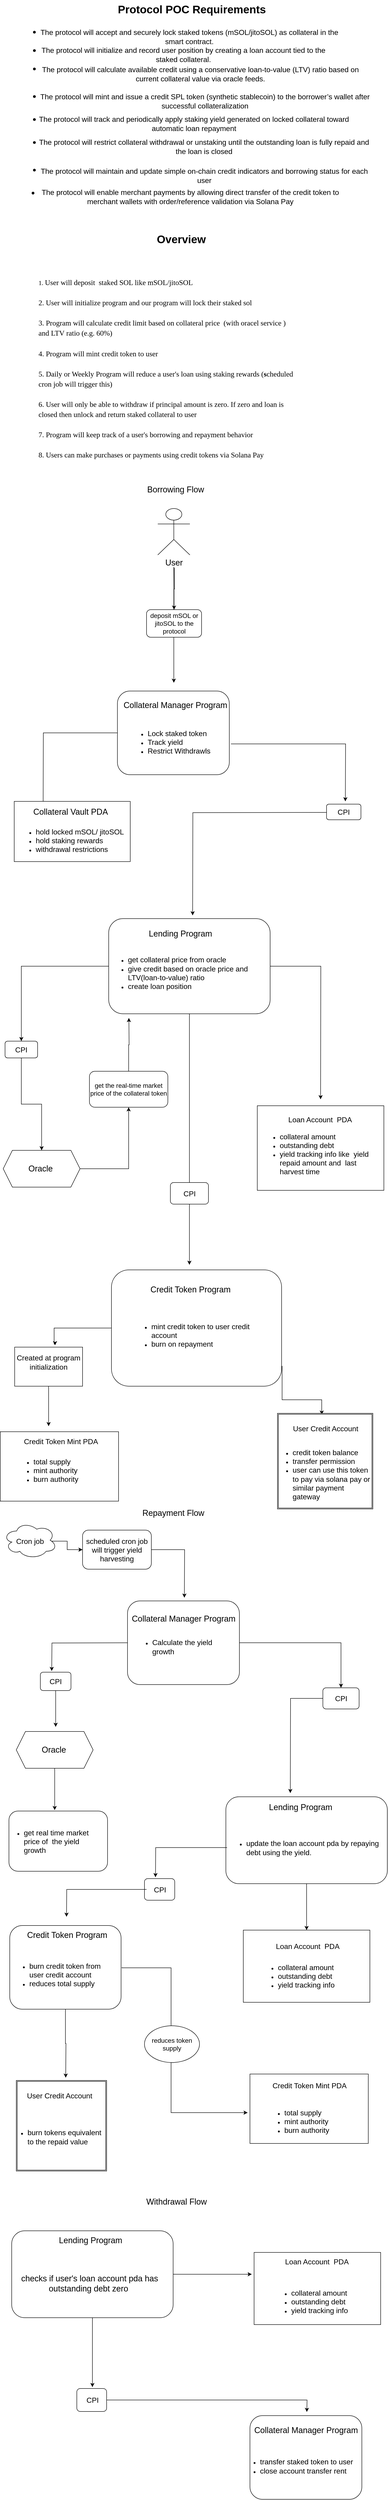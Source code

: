 <mxfile>
    <diagram name="Page-1" id="9fEYS-tbttWLafqbmb_Y">
        <mxGraphModel dx="2176" dy="3807" grid="0" gridSize="10" guides="1" tooltips="1" connect="1" arrows="1" fold="1" page="1" pageScale="1" pageWidth="850" pageHeight="1100" math="0" shadow="0">
            <root>
                <mxCell id="0"/>
                <mxCell id="1" parent="0"/>
                <mxCell id="i4qcZhZc8-6NtsrafSyv-90" value="" style="rounded=0;whiteSpace=wrap;html=1;" parent="1" vertex="1">
                    <mxGeometry x="-4.5" y="-166" width="258" height="151" as="geometry"/>
                </mxCell>
                <mxCell id="XZYR6mGrOg1nBmABmcud-1" value="&lt;h1 style=&quot;margin-top: 0px;&quot;&gt;Protocol POC Requirements&lt;/h1&gt;" style="text;html=1;whiteSpace=wrap;overflow=hidden;rounded=0;" parent="1" vertex="1">
                    <mxGeometry x="250" y="-3280" width="350" height="40" as="geometry"/>
                </mxCell>
                <mxCell id="XZYR6mGrOg1nBmABmcud-2" value="" style="shape=waypoint;sketch=0;fillStyle=solid;size=6;pointerEvents=1;points=[];fillColor=none;resizable=0;rotatable=0;perimeter=centerPerimeter;snapToPoint=1;" parent="1" vertex="1">
                    <mxGeometry x="60" y="-3220" width="20" height="20" as="geometry"/>
                </mxCell>
                <mxCell id="XZYR6mGrOg1nBmABmcud-3" value="&lt;font style=&quot;font-size: 16px;&quot;&gt;The protocol will accept and securely lock staked tokens (mSOL/jitoSOL) as collateral in the smart contract.&lt;/font&gt;" style="text;html=1;align=center;verticalAlign=middle;whiteSpace=wrap;rounded=0;" parent="1" vertex="1">
                    <mxGeometry x="63" y="-3215" width="690" height="30" as="geometry"/>
                </mxCell>
                <mxCell id="XZYR6mGrOg1nBmABmcud-4" value="" style="shape=waypoint;sketch=0;fillStyle=solid;size=6;pointerEvents=1;points=[];fillColor=none;resizable=0;rotatable=0;perimeter=centerPerimeter;snapToPoint=1;" parent="1" vertex="1">
                    <mxGeometry x="60" y="-3180" width="20" height="20" as="geometry"/>
                </mxCell>
                <mxCell id="XZYR6mGrOg1nBmABmcud-5" value="" style="shape=waypoint;sketch=0;fillStyle=solid;size=6;pointerEvents=1;points=[];fillColor=none;resizable=0;rotatable=0;perimeter=centerPerimeter;snapToPoint=1;" parent="1" vertex="1">
                    <mxGeometry x="60" y="-3080" width="20" height="20" as="geometry"/>
                </mxCell>
                <mxCell id="XZYR6mGrOg1nBmABmcud-6" value="" style="shape=waypoint;sketch=0;fillStyle=solid;size=6;pointerEvents=1;points=[];fillColor=none;resizable=0;rotatable=0;perimeter=centerPerimeter;snapToPoint=1;" parent="1" vertex="1">
                    <mxGeometry x="60" y="-3140" width="20" height="20" as="geometry"/>
                </mxCell>
                <mxCell id="XZYR6mGrOg1nBmABmcud-7" value="" style="shape=waypoint;sketch=0;fillStyle=solid;size=6;pointerEvents=1;points=[];fillColor=none;resizable=0;rotatable=0;perimeter=centerPerimeter;snapToPoint=1;" parent="1" vertex="1">
                    <mxGeometry x="60" y="-3030" width="20" height="20" as="geometry"/>
                </mxCell>
                <mxCell id="XZYR6mGrOg1nBmABmcud-8" value="" style="shape=waypoint;sketch=0;fillStyle=solid;size=6;pointerEvents=1;points=[];fillColor=none;resizable=0;rotatable=0;perimeter=centerPerimeter;snapToPoint=1;" parent="1" vertex="1">
                    <mxGeometry x="57" y="-2870" width="20" height="20" as="geometry"/>
                </mxCell>
                <mxCell id="XZYR6mGrOg1nBmABmcud-9" value="" style="shape=waypoint;sketch=0;fillStyle=solid;size=6;pointerEvents=1;points=[];fillColor=none;resizable=0;rotatable=0;perimeter=centerPerimeter;snapToPoint=1;" parent="1" vertex="1">
                    <mxGeometry x="60" y="-2980" width="20" height="20" as="geometry"/>
                </mxCell>
                <mxCell id="XZYR6mGrOg1nBmABmcud-10" value="" style="shape=waypoint;sketch=0;fillStyle=solid;size=6;pointerEvents=1;points=[];fillColor=none;resizable=0;rotatable=0;perimeter=centerPerimeter;snapToPoint=1;" parent="1" vertex="1">
                    <mxGeometry x="60" y="-2920" width="20" height="20" as="geometry"/>
                </mxCell>
                <mxCell id="XZYR6mGrOg1nBmABmcud-11" value="&lt;font style=&quot;font-size: 16px;&quot;&gt;The protocol will initialize and record user position by creating a loan account tied to the staked collateral.&lt;/font&gt;" style="text;html=1;align=center;verticalAlign=middle;whiteSpace=wrap;rounded=0;" parent="1" vertex="1">
                    <mxGeometry x="65" y="-3176" width="660" height="30" as="geometry"/>
                </mxCell>
                <mxCell id="XZYR6mGrOg1nBmABmcud-15" value="&lt;font style=&quot;font-size: 16px;&quot;&gt;The protocol will calculate available credit using a conservative loan-to-value (LTV) ratio based on current collateral value via oracle feeds.&lt;/font&gt;" style="text;html=1;align=center;verticalAlign=middle;whiteSpace=wrap;rounded=0;" parent="1" vertex="1">
                    <mxGeometry x="77" y="-3134" width="710" height="30" as="geometry"/>
                </mxCell>
                <mxCell id="XZYR6mGrOg1nBmABmcud-16" value="&lt;font style=&quot;font-size: 16px;&quot;&gt;The protocol will mint and issue a credit SPL token (synthetic stablecoin) to the borrower’s wallet after successful collateralization&lt;/font&gt;" style="text;html=1;align=center;verticalAlign=middle;whiteSpace=wrap;rounded=0;" parent="1" vertex="1">
                    <mxGeometry x="67" y="-3075" width="750" height="30" as="geometry"/>
                </mxCell>
                <mxCell id="XZYR6mGrOg1nBmABmcud-17" value="&lt;font style=&quot;font-size: 16px;&quot;&gt;The protocol will track and periodically apply staking yield generated on locked collateral toward automatic loan repayment&lt;/font&gt;" style="text;html=1;align=center;verticalAlign=middle;whiteSpace=wrap;rounded=0;" parent="1" vertex="1">
                    <mxGeometry x="58" y="-3026" width="720" height="30" as="geometry"/>
                </mxCell>
                <mxCell id="XZYR6mGrOg1nBmABmcud-18" value="&lt;font style=&quot;font-size: 16px;&quot;&gt;The protocol will restrict collateral withdrawal or unstaking until the outstanding loan is fully repaid and the loan is closed&lt;/font&gt;" style="text;html=1;align=center;verticalAlign=middle;whiteSpace=wrap;rounded=0;" parent="1" vertex="1">
                    <mxGeometry x="75" y="-2976" width="730" height="30" as="geometry"/>
                </mxCell>
                <mxCell id="XZYR6mGrOg1nBmABmcud-20" value="&lt;font style=&quot;font-size: 16px;&quot;&gt;The protocol will maintain and update simple on-chain credit indicators and borrowing status for each user&lt;/font&gt;" style="text;html=1;align=center;verticalAlign=middle;whiteSpace=wrap;rounded=0;" parent="1" vertex="1">
                    <mxGeometry x="81" y="-2913" width="719" height="30" as="geometry"/>
                </mxCell>
                <mxCell id="XZYR6mGrOg1nBmABmcud-22" value="&lt;font style=&quot;font-size: 16px;&quot;&gt;The protocol will enable merchant payments by allowing direct transfer of the credit token to merchant wallets with order/reference validation via Solana Pay&lt;/font&gt;" style="text;html=1;align=center;verticalAlign=middle;whiteSpace=wrap;rounded=0;" parent="1" vertex="1">
                    <mxGeometry x="65" y="-2867" width="690" height="30" as="geometry"/>
                </mxCell>
                <mxCell id="XZYR6mGrOg1nBmABmcud-24" value="&lt;h1 style=&quot;margin-top: 0px;&quot;&gt;Overview&lt;/h1&gt;" style="text;html=1;whiteSpace=wrap;overflow=hidden;rounded=0;" parent="1" vertex="1">
                    <mxGeometry x="335" y="-2780" width="120" height="40" as="geometry"/>
                </mxCell>
                <mxCell id="i4qcZhZc8-6NtsrafSyv-2" value="&lt;p dir=&quot;ltr&quot; style=&quot;line-height:1.38;margin-top:0pt;margin-bottom:0pt;&quot;&gt;&lt;span style=&quot;font-family: &amp;quot;Google Sans Text&amp;quot;; color: rgb(0, 0, 0); background-color: transparent; font-weight: 400; font-style: normal; font-variant: normal; text-decoration: none; vertical-align: baseline; white-space: pre-wrap;&quot;&gt;&lt;font style=&quot;font-size: 14px;&quot;&gt;1. &lt;/font&gt;&lt;font style=&quot;font-size: 16px;&quot;&gt;User will deposit&amp;nbsp; staked SOL like mSOL/jitoSOL&amp;nbsp;&lt;/font&gt;&lt;/span&gt;&lt;/p&gt;&lt;p dir=&quot;ltr&quot; style=&quot;line-height:1.38;margin-top:0pt;margin-bottom:0pt;&quot;&gt;&lt;span style=&quot;font-family: &amp;quot;Google Sans Text&amp;quot;; color: rgb(0, 0, 0); background-color: transparent; font-weight: 400; font-style: normal; font-variant: normal; text-decoration: none; vertical-align: baseline; white-space: pre-wrap;&quot;&gt;&lt;font style=&quot;font-size: 16px;&quot;&gt;&lt;br&gt;&lt;/font&gt;&lt;/span&gt;&lt;/p&gt;&lt;p dir=&quot;ltr&quot; style=&quot;line-height:1.38;margin-top:0pt;margin-bottom:0pt;&quot;&gt;&lt;span style=&quot;font-family: &amp;quot;Google Sans Text&amp;quot;; color: rgb(0, 0, 0); background-color: transparent; font-weight: 400; font-style: normal; font-variant: normal; text-decoration: none; vertical-align: baseline; white-space: pre-wrap;&quot;&gt;&lt;font size=&quot;3&quot;&gt;2. User will initialize program and our program will lock their staked sol&lt;/font&gt;&lt;/span&gt;&lt;/p&gt;&lt;p dir=&quot;ltr&quot; style=&quot;line-height:1.38;margin-top:0pt;margin-bottom:0pt;&quot;&gt;&lt;span style=&quot;font-family: &amp;quot;Google Sans Text&amp;quot;; color: rgb(0, 0, 0); background-color: transparent; font-weight: 400; font-style: normal; font-variant: normal; text-decoration: none; vertical-align: baseline; white-space: pre-wrap;&quot;&gt;&lt;font size=&quot;3&quot;&gt;&lt;br&gt;&lt;/font&gt;&lt;/span&gt;&lt;/p&gt;&lt;p dir=&quot;ltr&quot; style=&quot;line-height:1.38;margin-top:0pt;margin-bottom:0pt;&quot;&gt;&lt;span style=&quot;font-family: &amp;quot;Google Sans Text&amp;quot;; color: rgb(0, 0, 0); background-color: transparent; font-weight: 400; font-style: normal; font-variant: normal; text-decoration: none; vertical-align: baseline; white-space: pre-wrap;&quot;&gt;&lt;font size=&quot;3&quot;&gt;3. Program will calculate credit limit based on collateral price&amp;nbsp; (with oracel service ) and LTV ratio (e.g. 60%)&amp;nbsp;&amp;nbsp;&lt;/font&gt;&lt;/span&gt;&lt;/p&gt;&lt;p dir=&quot;ltr&quot; style=&quot;line-height:1.38;margin-top:0pt;margin-bottom:0pt;&quot;&gt;&lt;span style=&quot;font-family: &amp;quot;Google Sans Text&amp;quot;; color: rgb(0, 0, 0); background-color: transparent; font-weight: 400; font-style: normal; font-variant: normal; text-decoration: none; vertical-align: baseline; white-space: pre-wrap;&quot;&gt;&lt;font size=&quot;3&quot;&gt;&lt;br&gt;&lt;/font&gt;&lt;/span&gt;&lt;/p&gt;&lt;p dir=&quot;ltr&quot; style=&quot;line-height:1.38;margin-top:0pt;margin-bottom:0pt;&quot;&gt;&lt;span style=&quot;font-family: &amp;quot;Google Sans Text&amp;quot;; color: rgb(0, 0, 0); background-color: transparent; font-weight: 400; font-style: normal; font-variant: normal; text-decoration: none; vertical-align: baseline; white-space: pre-wrap;&quot;&gt;&lt;font size=&quot;3&quot;&gt;4. Program will mint credit token to user&lt;/font&gt;&lt;/span&gt;&lt;/p&gt;&lt;p dir=&quot;ltr&quot; style=&quot;line-height:1.38;margin-top:0pt;margin-bottom:0pt;&quot;&gt;&lt;span style=&quot;font-family: &amp;quot;Google Sans Text&amp;quot;; color: rgb(0, 0, 0); background-color: transparent; font-weight: 400; font-style: normal; font-variant: normal; text-decoration: none; vertical-align: baseline; white-space: pre-wrap;&quot;&gt;&lt;font size=&quot;3&quot;&gt;&lt;br&gt;&lt;/font&gt;&lt;/span&gt;&lt;/p&gt;&lt;p dir=&quot;ltr&quot; style=&quot;line-height:1.38;margin-top:0pt;margin-bottom:0pt;&quot;&gt;&lt;font size=&quot;3&quot;&gt;&lt;span style=&quot;font-family: &amp;quot;Google Sans Text&amp;quot;; color: rgb(0, 0, 0); background-color: transparent; font-weight: 400; font-style: normal; font-variant: normal; text-decoration: none; vertical-align: baseline; white-space: pre-wrap;&quot;&gt;5. Daily or Weekly Program will reduce a user&#39;s loan using staking rewards (&lt;/span&gt;&lt;span style=&quot;font-family: &amp;quot;Google Sans Text&amp;quot;; color: rgb(0, 0, 0); background-color: transparent; font-weight: 700; font-style: normal; font-variant: normal; text-decoration: none; vertical-align: baseline; white-space: pre-wrap;&quot;&gt;s&lt;/span&gt;&lt;span style=&quot;font-family: &amp;quot;Google Sans Text&amp;quot;; color: rgb(0, 0, 0); background-color: transparent; font-weight: 400; font-style: normal; font-variant: normal; text-decoration: none; vertical-align: baseline; white-space: pre-wrap;&quot;&gt;cheduled cron job will trigger this)&lt;/span&gt;&lt;/font&gt;&lt;/p&gt;&lt;p dir=&quot;ltr&quot; style=&quot;line-height:1.38;margin-top:0pt;margin-bottom:0pt;&quot;&gt;&lt;font size=&quot;3&quot;&gt;&lt;span style=&quot;font-family: &amp;quot;Google Sans Text&amp;quot;; color: rgb(0, 0, 0); background-color: transparent; font-weight: 400; font-style: normal; font-variant: normal; text-decoration: none; vertical-align: baseline; white-space: pre-wrap;&quot;&gt;&lt;br&gt;&lt;/span&gt;&lt;/font&gt;&lt;/p&gt;&lt;p dir=&quot;ltr&quot; style=&quot;line-height:1.38;margin-top:0pt;margin-bottom:0pt;&quot;&gt;&lt;span style=&quot;font-family: &amp;quot;Google Sans Text&amp;quot;; color: rgb(0, 0, 0); background-color: transparent; font-weight: 400; font-style: normal; font-variant: normal; text-decoration: none; vertical-align: baseline; white-space: pre-wrap;&quot;&gt;&lt;font size=&quot;3&quot;&gt;6. User will only be able to withdraw if principal amount is zero. If zero and loan is closed then unlock and return staked collateral to user&lt;/font&gt;&lt;/span&gt;&lt;/p&gt;&lt;p dir=&quot;ltr&quot; style=&quot;line-height:1.38;margin-top:0pt;margin-bottom:0pt;&quot;&gt;&lt;span style=&quot;font-family: &amp;quot;Google Sans Text&amp;quot;; color: rgb(0, 0, 0); background-color: transparent; font-weight: 400; font-style: normal; font-variant: normal; text-decoration: none; vertical-align: baseline; white-space: pre-wrap;&quot;&gt;&lt;font size=&quot;3&quot;&gt;&lt;br&gt;&lt;/font&gt;&lt;/span&gt;&lt;/p&gt;&lt;p dir=&quot;ltr&quot; style=&quot;line-height:1.38;margin-top:0pt;margin-bottom:0pt;&quot;&gt;&lt;span style=&quot;font-family: &amp;quot;Google Sans Text&amp;quot;; color: rgb(0, 0, 0); background-color: transparent; font-weight: 400; font-style: normal; font-variant: normal; text-decoration: none; vertical-align: baseline; white-space: pre-wrap;&quot;&gt;&lt;font size=&quot;3&quot;&gt;7. Program will keep track of a user&#39;s borrowing and repayment behavior&lt;/font&gt;&lt;/span&gt;&lt;/p&gt;&lt;p dir=&quot;ltr&quot; style=&quot;line-height:1.38;margin-top:0pt;margin-bottom:0pt;&quot;&gt;&lt;span style=&quot;font-family: &amp;quot;Google Sans Text&amp;quot;; color: rgb(0, 0, 0); background-color: transparent; font-weight: 400; font-style: normal; font-variant: normal; text-decoration: none; vertical-align: baseline; white-space: pre-wrap;&quot;&gt;&lt;font size=&quot;3&quot;&gt;&lt;br&gt;&lt;/font&gt;&lt;/span&gt;&lt;/p&gt;&lt;p dir=&quot;ltr&quot; style=&quot;line-height:1.38;margin-top:0pt;margin-bottom:0pt;&quot;&gt;&lt;span style=&quot;font-family: &amp;quot;Google Sans Text&amp;quot;; color: rgb(0, 0, 0); background-color: transparent; font-weight: 400; font-style: normal; font-variant: normal; text-decoration: none; vertical-align: baseline; white-space: pre-wrap;&quot;&gt;&lt;font size=&quot;3&quot;&gt;8. Users can make purchases or payments using credit tokens via Solana Pay&lt;/font&gt;&lt;/span&gt;&lt;/p&gt;" style="text;whiteSpace=wrap;html=1;" parent="1" vertex="1">
                    <mxGeometry x="77" y="-2683" width="558" height="424" as="geometry"/>
                </mxCell>
                <mxCell id="i4qcZhZc8-6NtsrafSyv-25" style="edgeStyle=orthogonalEdgeStyle;rounded=0;orthogonalLoop=1;jettySize=auto;html=1;" parent="1" edge="1">
                    <mxGeometry relative="1" as="geometry">
                        <mxPoint x="374" y="-1795" as="targetPoint"/>
                        <mxPoint x="374" y="-2047" as="sourcePoint"/>
                    </mxGeometry>
                </mxCell>
                <mxCell id="i4qcZhZc8-6NtsrafSyv-98" value="" style="edgeStyle=orthogonalEdgeStyle;rounded=0;orthogonalLoop=1;jettySize=auto;html=1;" parent="1" target="i4qcZhZc8-6NtsrafSyv-31" edge="1">
                    <mxGeometry relative="1" as="geometry">
                        <mxPoint x="375" y="-2045" as="sourcePoint"/>
                    </mxGeometry>
                </mxCell>
                <mxCell id="i4qcZhZc8-6NtsrafSyv-3" value="&lt;font style=&quot;font-size: 18px;&quot;&gt;User&lt;/font&gt;" style="shape=umlActor;verticalLabelPosition=bottom;verticalAlign=top;html=1;outlineConnect=0;" parent="1" vertex="1">
                    <mxGeometry x="339" y="-2174" width="70" height="101" as="geometry"/>
                </mxCell>
                <mxCell id="i4qcZhZc8-6NtsrafSyv-35" style="edgeStyle=orthogonalEdgeStyle;rounded=0;orthogonalLoop=1;jettySize=auto;html=1;" parent="1" source="i4qcZhZc8-6NtsrafSyv-5" edge="1">
                    <mxGeometry relative="1" as="geometry">
                        <mxPoint x="89" y="-1507" as="targetPoint"/>
                    </mxGeometry>
                </mxCell>
                <mxCell id="i4qcZhZc8-6NtsrafSyv-5" value="&lt;br&gt;&lt;div&gt;&lt;font style=&quot;font-size: 18px;&quot;&gt;&lt;br&gt;&lt;/font&gt;&lt;/div&gt;&lt;div&gt;&lt;br&gt;&lt;/div&gt;" style="rounded=1;whiteSpace=wrap;html=1;direction=north;" parent="1" vertex="1">
                    <mxGeometry x="251" y="-1777" width="244" height="182" as="geometry"/>
                </mxCell>
                <mxCell id="i4qcZhZc8-6NtsrafSyv-65" style="edgeStyle=orthogonalEdgeStyle;rounded=0;orthogonalLoop=1;jettySize=auto;html=1;exitX=0.368;exitY=1.015;exitDx=0;exitDy=0;exitPerimeter=0;" parent="1" source="i4qcZhZc8-6NtsrafSyv-5" edge="1">
                    <mxGeometry relative="1" as="geometry">
                        <mxPoint x="748" y="-1537" as="targetPoint"/>
                    </mxGeometry>
                </mxCell>
                <mxCell id="i4qcZhZc8-6NtsrafSyv-17" value="&lt;ul&gt;&lt;li&gt;&lt;font style=&quot;font-size: 16px;&quot;&gt;Lock staked token&lt;/font&gt;&lt;/li&gt;&lt;li&gt;&lt;font size=&quot;3&quot;&gt;Track yield&lt;/font&gt;&lt;/li&gt;&lt;li&gt;&lt;font size=&quot;3&quot;&gt;Restrict Withdrawls&lt;/font&gt;&lt;/li&gt;&lt;/ul&gt;" style="text;strokeColor=none;fillColor=none;html=1;whiteSpace=wrap;verticalAlign=middle;overflow=hidden;" parent="1" vertex="1">
                    <mxGeometry x="275" y="-1711" width="183" height="90" as="geometry"/>
                </mxCell>
                <mxCell id="i4qcZhZc8-6NtsrafSyv-20" value="&lt;span style=&quot;font-size: 18px;&quot;&gt;Collateral Manager Program&lt;/span&gt;" style="text;html=1;align=center;verticalAlign=middle;whiteSpace=wrap;rounded=0;" parent="1" vertex="1">
                    <mxGeometry x="260" y="-1761" width="235" height="30" as="geometry"/>
                </mxCell>
                <mxCell id="i4qcZhZc8-6NtsrafSyv-27" value="" style="rounded=0;whiteSpace=wrap;html=1;" parent="1" vertex="1">
                    <mxGeometry x="26" y="-1537" width="253" height="131" as="geometry"/>
                </mxCell>
                <mxCell id="i4qcZhZc8-6NtsrafSyv-28" value="&lt;font style=&quot;font-size: 18px;&quot;&gt;Collateral Vault PDA&lt;/font&gt;" style="text;html=1;align=center;verticalAlign=middle;whiteSpace=wrap;rounded=0;" parent="1" vertex="1">
                    <mxGeometry x="60" y="-1529" width="178" height="30" as="geometry"/>
                </mxCell>
                <mxCell id="i4qcZhZc8-6NtsrafSyv-30" value="&lt;ul&gt;&lt;li&gt;&lt;font style=&quot;font-size: 16px;&quot;&gt;hold locked mSOL/ jitoSOL&lt;/font&gt;&lt;/li&gt;&lt;li&gt;&lt;font size=&quot;3&quot;&gt;hold staking rewards&lt;/font&gt;&lt;/li&gt;&lt;li&gt;&lt;font size=&quot;3&quot;&gt;withdrawal restrictions&lt;/font&gt;&lt;/li&gt;&lt;/ul&gt;" style="text;strokeColor=none;fillColor=none;html=1;whiteSpace=wrap;verticalAlign=middle;overflow=hidden;" parent="1" vertex="1">
                    <mxGeometry x="30.5" y="-1496" width="237" height="87" as="geometry"/>
                </mxCell>
                <mxCell id="i4qcZhZc8-6NtsrafSyv-31" value="&lt;font style=&quot;font-size: 14px;&quot;&gt;deposit mSOL or jitoSOL to the protocol&lt;/font&gt;" style="rounded=1;whiteSpace=wrap;html=1;" parent="1" vertex="1">
                    <mxGeometry x="314.5" y="-1954" width="120" height="60" as="geometry"/>
                </mxCell>
                <mxCell id="i4qcZhZc8-6NtsrafSyv-54" style="edgeStyle=orthogonalEdgeStyle;rounded=0;orthogonalLoop=1;jettySize=auto;html=1;" parent="1" source="i4qcZhZc8-6NtsrafSyv-32" target="i4qcZhZc8-6NtsrafSyv-55" edge="1">
                    <mxGeometry relative="1" as="geometry">
                        <mxPoint x="49" y="-995" as="targetPoint"/>
                    </mxGeometry>
                </mxCell>
                <mxCell id="i4qcZhZc8-6NtsrafSyv-68" style="edgeStyle=orthogonalEdgeStyle;rounded=0;orthogonalLoop=1;jettySize=auto;html=1;" parent="1" source="i4qcZhZc8-6NtsrafSyv-32" edge="1">
                    <mxGeometry relative="1" as="geometry">
                        <mxPoint x="694" y="-889" as="targetPoint"/>
                    </mxGeometry>
                </mxCell>
                <mxCell id="i4qcZhZc8-6NtsrafSyv-72" style="edgeStyle=orthogonalEdgeStyle;rounded=0;orthogonalLoop=1;jettySize=auto;html=1;" parent="1" source="i4qcZhZc8-6NtsrafSyv-32" edge="1">
                    <mxGeometry relative="1" as="geometry">
                        <mxPoint x="408" y="-529" as="targetPoint"/>
                    </mxGeometry>
                </mxCell>
                <mxCell id="i4qcZhZc8-6NtsrafSyv-32" value="" style="rounded=1;whiteSpace=wrap;html=1;" parent="1" vertex="1">
                    <mxGeometry x="232" y="-1282" width="352" height="207" as="geometry"/>
                </mxCell>
                <mxCell id="i4qcZhZc8-6NtsrafSyv-34" value="&lt;font style=&quot;font-size: 18px;&quot;&gt;Lending Program&lt;/font&gt;" style="text;html=1;align=center;verticalAlign=middle;whiteSpace=wrap;rounded=0;" parent="1" vertex="1">
                    <mxGeometry x="296" y="-1264" width="185" height="30" as="geometry"/>
                </mxCell>
                <mxCell id="i4qcZhZc8-6NtsrafSyv-193" style="edgeStyle=orthogonalEdgeStyle;rounded=0;orthogonalLoop=1;jettySize=auto;html=1;" parent="1" edge="1">
                    <mxGeometry relative="1" as="geometry">
                        <mxPoint x="415" y="-1289" as="targetPoint"/>
                        <mxPoint x="709" y="-1513" as="sourcePoint"/>
                    </mxGeometry>
                </mxCell>
                <mxCell id="i4qcZhZc8-6NtsrafSyv-45" value="&lt;font size=&quot;3&quot;&gt;CPI&lt;/font&gt;" style="rounded=1;whiteSpace=wrap;html=1;" parent="1" vertex="1">
                    <mxGeometry x="707" y="-1531" width="75" height="34" as="geometry"/>
                </mxCell>
                <mxCell id="i4qcZhZc8-6NtsrafSyv-46" value="&lt;div&gt;&lt;br&gt;&lt;/div&gt;&lt;ul&gt;&lt;li&gt;&lt;span style=&quot;font-size: 16px;&quot;&gt;get collateral&amp;nbsp;price from oracle&lt;/span&gt;&lt;/li&gt;&lt;li&gt;&lt;span style=&quot;font-size: 16px;&quot;&gt;give credit based on oracle price and LTV(loan-to-value) ratio&amp;nbsp;&lt;/span&gt;&lt;/li&gt;&lt;li&gt;&lt;font style=&quot;font-size: 16px;&quot;&gt;create loan position&lt;/font&gt;&lt;/li&gt;&lt;/ul&gt;" style="text;strokeColor=none;fillColor=none;html=1;whiteSpace=wrap;verticalAlign=middle;overflow=hidden;" parent="1" vertex="1">
                    <mxGeometry x="232" y="-1251" width="347" height="159" as="geometry"/>
                </mxCell>
                <mxCell id="i4qcZhZc8-6NtsrafSyv-48" value="" style="rounded=0;whiteSpace=wrap;html=1;" parent="1" vertex="1">
                    <mxGeometry x="556" y="-875" width="276" height="184" as="geometry"/>
                </mxCell>
                <mxCell id="i4qcZhZc8-6NtsrafSyv-49" value="&lt;font size=&quot;3&quot;&gt;Loan Account&amp;nbsp; PDA&lt;/font&gt;" style="text;html=1;align=center;verticalAlign=middle;whiteSpace=wrap;rounded=0;" parent="1" vertex="1">
                    <mxGeometry x="581" y="-860" width="224" height="30" as="geometry"/>
                </mxCell>
                <mxCell id="i4qcZhZc8-6NtsrafSyv-50" value="&lt;ul&gt;&lt;li&gt;&lt;font style=&quot;font-size: 16px;&quot;&gt;collateral amount&lt;/font&gt;&lt;/li&gt;&lt;li&gt;&lt;font style=&quot;font-size: 16px;&quot;&gt;outstanding debt&lt;/font&gt;&lt;/li&gt;&lt;li&gt;&lt;span style=&quot;font-size: 16px;&quot;&gt;yield tracking info like&amp;nbsp;&amp;nbsp;&lt;/span&gt;&lt;font style=&quot;font-size: 16px;&quot;&gt;yield repaid amount and&amp;nbsp; last harvest time&lt;/font&gt;&lt;/li&gt;&lt;/ul&gt;" style="text;strokeColor=none;fillColor=none;html=1;whiteSpace=wrap;verticalAlign=middle;overflow=hidden;" parent="1" vertex="1">
                    <mxGeometry x="563" y="-835" width="259" height="130" as="geometry"/>
                </mxCell>
                <mxCell id="i4qcZhZc8-6NtsrafSyv-61" style="edgeStyle=orthogonalEdgeStyle;rounded=0;orthogonalLoop=1;jettySize=auto;html=1;" parent="1" source="i4qcZhZc8-6NtsrafSyv-62" edge="1">
                    <mxGeometry relative="1" as="geometry">
                        <mxPoint x="276" y="-1066" as="targetPoint"/>
                    </mxGeometry>
                </mxCell>
                <mxCell id="i4qcZhZc8-6NtsrafSyv-53" value="&lt;span style=&quot;font-size: 18px;&quot;&gt;Oracle&amp;nbsp;&lt;/span&gt;" style="shape=hexagon;perimeter=hexagonPerimeter2;whiteSpace=wrap;html=1;fixedSize=1;" parent="1" vertex="1">
                    <mxGeometry x="2" y="-778" width="167.5" height="80" as="geometry"/>
                </mxCell>
                <mxCell id="i4qcZhZc8-6NtsrafSyv-57" style="edgeStyle=orthogonalEdgeStyle;rounded=0;orthogonalLoop=1;jettySize=auto;html=1;" parent="1" source="i4qcZhZc8-6NtsrafSyv-55" target="i4qcZhZc8-6NtsrafSyv-53" edge="1">
                    <mxGeometry relative="1" as="geometry"/>
                </mxCell>
                <mxCell id="i4qcZhZc8-6NtsrafSyv-55" value="&lt;font size=&quot;3&quot;&gt;CPI&lt;/font&gt;" style="rounded=1;whiteSpace=wrap;html=1;" parent="1" vertex="1">
                    <mxGeometry x="6" y="-1015.5" width="71" height="36.5" as="geometry"/>
                </mxCell>
                <mxCell id="i4qcZhZc8-6NtsrafSyv-56" style="edgeStyle=orthogonalEdgeStyle;rounded=0;orthogonalLoop=1;jettySize=auto;html=1;exitX=0.5;exitY=1;exitDx=0;exitDy=0;" parent="1" source="i4qcZhZc8-6NtsrafSyv-55" target="i4qcZhZc8-6NtsrafSyv-55" edge="1">
                    <mxGeometry relative="1" as="geometry"/>
                </mxCell>
                <mxCell id="i4qcZhZc8-6NtsrafSyv-67" value="" style="edgeStyle=orthogonalEdgeStyle;rounded=0;orthogonalLoop=1;jettySize=auto;html=1;" parent="1" source="i4qcZhZc8-6NtsrafSyv-53" target="i4qcZhZc8-6NtsrafSyv-62" edge="1">
                    <mxGeometry relative="1" as="geometry">
                        <mxPoint x="269" y="-1177" as="targetPoint"/>
                        <mxPoint x="164" y="-747" as="sourcePoint"/>
                    </mxGeometry>
                </mxCell>
                <mxCell id="i4qcZhZc8-6NtsrafSyv-62" value="&lt;font style=&quot;font-size: 14px;&quot;&gt;get the real-time market price of the collateral token&lt;/font&gt;" style="rounded=1;whiteSpace=wrap;html=1;" parent="1" vertex="1">
                    <mxGeometry x="190" y="-950" width="171" height="78.25" as="geometry"/>
                </mxCell>
                <mxCell id="i4qcZhZc8-6NtsrafSyv-84" style="edgeStyle=orthogonalEdgeStyle;rounded=0;orthogonalLoop=1;jettySize=auto;html=1;entryX=0.464;entryY=0.014;entryDx=0;entryDy=0;entryPerimeter=0;exitX=1.003;exitY=0.826;exitDx=0;exitDy=0;exitPerimeter=0;" parent="1" source="i4qcZhZc8-6NtsrafSyv-70" target="i4qcZhZc8-6NtsrafSyv-80" edge="1">
                    <mxGeometry relative="1" as="geometry">
                        <mxPoint x="82" y="-200" as="targetPoint"/>
                    </mxGeometry>
                </mxCell>
                <mxCell id="i4qcZhZc8-6NtsrafSyv-70" value="" style="rounded=1;whiteSpace=wrap;html=1;" parent="1" vertex="1">
                    <mxGeometry x="238" y="-518" width="371" height="253" as="geometry"/>
                </mxCell>
                <mxCell id="i4qcZhZc8-6NtsrafSyv-71" value="&lt;font style=&quot;font-size: 18px;&quot;&gt;Credit Token Program&lt;/font&gt;" style="text;html=1;align=center;verticalAlign=middle;whiteSpace=wrap;rounded=0;" parent="1" vertex="1">
                    <mxGeometry x="294.5" y="-490" width="231" height="30" as="geometry"/>
                </mxCell>
                <mxCell id="i4qcZhZc8-6NtsrafSyv-75" value="&lt;font style=&quot;font-size: 16px;&quot;&gt;CPI&lt;/font&gt;" style="rounded=1;whiteSpace=wrap;html=1;" parent="1" vertex="1">
                    <mxGeometry x="366.5" y="-708" width="83" height="47" as="geometry"/>
                </mxCell>
                <mxCell id="i4qcZhZc8-6NtsrafSyv-76" style="edgeStyle=orthogonalEdgeStyle;rounded=0;orthogonalLoop=1;jettySize=auto;html=1;exitX=0.5;exitY=1;exitDx=0;exitDy=0;" parent="1" source="i4qcZhZc8-6NtsrafSyv-75" target="i4qcZhZc8-6NtsrafSyv-75" edge="1">
                    <mxGeometry relative="1" as="geometry"/>
                </mxCell>
                <mxCell id="i4qcZhZc8-6NtsrafSyv-77" value="&lt;ul&gt;&lt;li&gt;&lt;font style=&quot;font-size: 16px;&quot;&gt;mint credit token to user credit account&lt;/font&gt;&lt;/li&gt;&lt;li&gt;&lt;font size=&quot;3&quot;&gt;burn on repayment&lt;/font&gt;&lt;/li&gt;&lt;/ul&gt;" style="text;strokeColor=none;fillColor=none;html=1;whiteSpace=wrap;verticalAlign=middle;overflow=hidden;" parent="1" vertex="1">
                    <mxGeometry x="282.5" y="-419" width="282" height="80" as="geometry"/>
                </mxCell>
                <mxCell id="i4qcZhZc8-6NtsrafSyv-80" value="" style="shape=ext;double=1;whiteSpace=wrap;html=1;aspect=fixed;" parent="1" vertex="1">
                    <mxGeometry x="600" y="-206" width="208" height="208" as="geometry"/>
                </mxCell>
                <mxCell id="i4qcZhZc8-6NtsrafSyv-81" value="&lt;font style=&quot;font-size: 16px;&quot;&gt;Credit Token Mint PDA&lt;/font&gt;" style="text;html=1;align=center;verticalAlign=middle;whiteSpace=wrap;rounded=0;" parent="1" vertex="1">
                    <mxGeometry x="39" y="-160" width="178" height="30" as="geometry"/>
                </mxCell>
                <mxCell id="i4qcZhZc8-6NtsrafSyv-83" value="&lt;ul&gt;&lt;li&gt;&lt;span style=&quot;font-size: 16px;&quot;&gt;total supply&lt;/span&gt;&lt;/li&gt;&lt;li&gt;&lt;span style=&quot;font-size: 16px;&quot;&gt;mint authority&lt;/span&gt;&lt;/li&gt;&lt;li&gt;&lt;span style=&quot;font-size: 16px;&quot;&gt;burn authority&lt;/span&gt;&lt;/li&gt;&lt;/ul&gt;" style="text;strokeColor=none;fillColor=none;html=1;whiteSpace=wrap;verticalAlign=middle;overflow=hidden;" parent="1" vertex="1">
                    <mxGeometry x="26" y="-130" width="186" height="95.25" as="geometry"/>
                </mxCell>
                <mxCell id="i4qcZhZc8-6NtsrafSyv-86" value="" style="edgeStyle=orthogonalEdgeStyle;rounded=0;orthogonalLoop=1;jettySize=auto;html=1;" parent="1" source="i4qcZhZc8-6NtsrafSyv-70" edge="1">
                    <mxGeometry relative="1" as="geometry">
                        <mxPoint x="115" y="-354" as="targetPoint"/>
                        <mxPoint x="238" y="-391" as="sourcePoint"/>
                        <Array as="points">
                            <mxPoint x="113" y="-391"/>
                            <mxPoint x="113" y="-357"/>
                        </Array>
                    </mxGeometry>
                </mxCell>
                <mxCell id="i4qcZhZc8-6NtsrafSyv-92" style="edgeStyle=orthogonalEdgeStyle;rounded=0;orthogonalLoop=1;jettySize=auto;html=1;" parent="1" source="i4qcZhZc8-6NtsrafSyv-85" edge="1">
                    <mxGeometry relative="1" as="geometry">
                        <mxPoint x="101" y="-178" as="targetPoint"/>
                    </mxGeometry>
                </mxCell>
                <mxCell id="i4qcZhZc8-6NtsrafSyv-85" value="" style="rounded=0;whiteSpace=wrap;html=1;" parent="1" vertex="1">
                    <mxGeometry x="27" y="-350" width="148" height="85" as="geometry"/>
                </mxCell>
                <mxCell id="i4qcZhZc8-6NtsrafSyv-87" value="&lt;font style=&quot;font-size: 16px;&quot;&gt;Created at program initialization&lt;/font&gt;" style="text;html=1;align=center;verticalAlign=middle;whiteSpace=wrap;rounded=0;" parent="1" vertex="1">
                    <mxGeometry x="20" y="-332" width="162" height="30" as="geometry"/>
                </mxCell>
                <mxCell id="i4qcZhZc8-6NtsrafSyv-94" value="&lt;font style=&quot;font-size: 16px;&quot;&gt;User Credit Account&lt;/font&gt;" style="text;html=1;align=center;verticalAlign=middle;whiteSpace=wrap;rounded=0;" parent="1" vertex="1">
                    <mxGeometry x="626" y="-188" width="158" height="30" as="geometry"/>
                </mxCell>
                <mxCell id="i4qcZhZc8-6NtsrafSyv-95" value="&lt;ul&gt;&lt;li&gt;&lt;font style=&quot;font-size: 16px;&quot;&gt;credit token balance&lt;/font&gt;&lt;/li&gt;&lt;li&gt;&lt;span style=&quot;font-size: 16px;&quot;&gt;transfer permission&lt;/span&gt;&lt;/li&gt;&lt;li&gt;&lt;span style=&quot;font-size: 16px;&quot;&gt;user can use this token to pay via solana pay or similar payment gateway&lt;/span&gt;&lt;/li&gt;&lt;/ul&gt;" style="text;strokeColor=none;fillColor=none;html=1;whiteSpace=wrap;verticalAlign=middle;overflow=hidden;" parent="1" vertex="1">
                    <mxGeometry x="591" y="-145" width="217" height="143.5" as="geometry"/>
                </mxCell>
                <mxCell id="i4qcZhZc8-6NtsrafSyv-120" style="edgeStyle=orthogonalEdgeStyle;rounded=0;orthogonalLoop=1;jettySize=auto;html=1;" parent="1" source="i4qcZhZc8-6NtsrafSyv-103" target="i4qcZhZc8-6NtsrafSyv-121" edge="1">
                    <mxGeometry relative="1" as="geometry">
                        <mxPoint x="153" y="631" as="targetPoint"/>
                    </mxGeometry>
                </mxCell>
                <mxCell id="i4qcZhZc8-6NtsrafSyv-128" style="edgeStyle=orthogonalEdgeStyle;rounded=0;orthogonalLoop=1;jettySize=auto;html=1;entryX=0.25;entryY=0;entryDx=0;entryDy=0;" parent="1" edge="1">
                    <mxGeometry relative="1" as="geometry">
                        <mxPoint x="107.75" y="354.5" as="targetPoint"/>
                        <mxPoint x="283" y="293" as="sourcePoint"/>
                    </mxGeometry>
                </mxCell>
                <mxCell id="i4qcZhZc8-6NtsrafSyv-103" value="&lt;br&gt;&lt;div&gt;&lt;font style=&quot;font-size: 18px;&quot;&gt;&lt;br&gt;&lt;/font&gt;&lt;/div&gt;&lt;div&gt;&lt;br&gt;&lt;/div&gt;" style="rounded=1;whiteSpace=wrap;html=1;direction=north;" parent="1" vertex="1">
                    <mxGeometry x="273" y="202" width="244" height="182" as="geometry"/>
                </mxCell>
                <mxCell id="i4qcZhZc8-6NtsrafSyv-104" value="&lt;span style=&quot;font-size: 18px;&quot;&gt;Collateral Manager Program&lt;/span&gt;" style="text;html=1;align=center;verticalAlign=middle;whiteSpace=wrap;rounded=0;" parent="1" vertex="1">
                    <mxGeometry x="266.75" y="226" width="256.5" height="30" as="geometry"/>
                </mxCell>
                <mxCell id="i4qcZhZc8-6NtsrafSyv-105" value="&lt;ul&gt;&lt;li&gt;&lt;span style=&quot;text-align: center;&quot;&gt;&lt;font style=&quot;font-size: 16px;&quot;&gt;Calculate the yield growth&lt;/font&gt;&lt;/span&gt;&lt;/li&gt;&lt;/ul&gt;" style="text;strokeColor=none;fillColor=none;html=1;whiteSpace=wrap;verticalAlign=middle;overflow=hidden;" parent="1" vertex="1">
                    <mxGeometry x="285" y="262" width="212.25" height="80" as="geometry"/>
                </mxCell>
                <mxCell id="i4qcZhZc8-6NtsrafSyv-106" value="" style="ellipse;shape=cloud;whiteSpace=wrap;html=1;" parent="1" vertex="1">
                    <mxGeometry x="2" y="30" width="117" height="80" as="geometry"/>
                </mxCell>
                <mxCell id="i4qcZhZc8-6NtsrafSyv-110" style="edgeStyle=orthogonalEdgeStyle;rounded=0;orthogonalLoop=1;jettySize=auto;html=1;" parent="1" source="i4qcZhZc8-6NtsrafSyv-112" edge="1">
                    <mxGeometry relative="1" as="geometry">
                        <mxPoint x="397" y="195" as="targetPoint"/>
                    </mxGeometry>
                </mxCell>
                <mxCell id="i4qcZhZc8-6NtsrafSyv-107" value="&lt;font style=&quot;font-size: 16px;&quot;&gt;Cron job&lt;/font&gt;" style="text;html=1;align=center;verticalAlign=middle;whiteSpace=wrap;rounded=0;" parent="1" vertex="1">
                    <mxGeometry x="13" y="57" width="95" height="30" as="geometry"/>
                </mxCell>
                <mxCell id="i4qcZhZc8-6NtsrafSyv-137" style="edgeStyle=orthogonalEdgeStyle;rounded=0;orthogonalLoop=1;jettySize=auto;html=1;entryX=0.5;entryY=0;entryDx=0;entryDy=0;" parent="1" source="i4qcZhZc8-6NtsrafSyv-116" target="i4qcZhZc8-6NtsrafSyv-134" edge="1">
                    <mxGeometry relative="1" as="geometry"/>
                </mxCell>
                <mxCell id="i4qcZhZc8-6NtsrafSyv-116" value="" style="rounded=1;whiteSpace=wrap;html=1;" parent="1" vertex="1">
                    <mxGeometry x="487.5" y="628" width="352" height="189" as="geometry"/>
                </mxCell>
                <mxCell id="i4qcZhZc8-6NtsrafSyv-149" style="edgeStyle=orthogonalEdgeStyle;rounded=0;orthogonalLoop=1;jettySize=auto;html=1;" parent="1" source="i4qcZhZc8-6NtsrafSyv-117" edge="1">
                    <mxGeometry relative="1" as="geometry">
                        <mxPoint x="334" y="803" as="targetPoint"/>
                    </mxGeometry>
                </mxCell>
                <mxCell id="i4qcZhZc8-6NtsrafSyv-117" value="&lt;ul&gt;&lt;li&gt;&lt;font style=&quot;font-size: 16px;&quot;&gt;update the loan account pda by &lt;span style=&quot;&quot; data-end=&quot;1214&quot; data-start=&quot;1181&quot;&gt;repaying debt using the yield&lt;/span&gt;.&lt;/font&gt;&lt;/li&gt;&lt;/ul&gt;" style="text;strokeColor=none;fillColor=none;html=1;whiteSpace=wrap;verticalAlign=middle;overflow=hidden;" parent="1" vertex="1">
                    <mxGeometry x="490" y="684" width="332" height="109" as="geometry"/>
                </mxCell>
                <mxCell id="i4qcZhZc8-6NtsrafSyv-118" value="&lt;span style=&quot;font-size: 18px;&quot;&gt;Lending Program&lt;/span&gt;" style="text;html=1;align=center;verticalAlign=middle;whiteSpace=wrap;rounded=0;" parent="1" vertex="1">
                    <mxGeometry x="559" y="642" width="183" height="17" as="geometry"/>
                </mxCell>
                <mxCell id="i4qcZhZc8-6NtsrafSyv-122" style="edgeStyle=orthogonalEdgeStyle;rounded=0;orthogonalLoop=1;jettySize=auto;html=1;" parent="1" source="i4qcZhZc8-6NtsrafSyv-121" edge="1">
                    <mxGeometry relative="1" as="geometry">
                        <mxPoint x="628" y="620" as="targetPoint"/>
                    </mxGeometry>
                </mxCell>
                <mxCell id="i4qcZhZc8-6NtsrafSyv-121" value="" style="rounded=1;whiteSpace=wrap;html=1;" parent="1" vertex="1">
                    <mxGeometry x="699" y="391" width="79" height="46" as="geometry"/>
                </mxCell>
                <mxCell id="i4qcZhZc8-6NtsrafSyv-123" value="&lt;font style=&quot;font-size: 16px;&quot;&gt;CPI&lt;/font&gt;" style="text;html=1;align=center;verticalAlign=middle;whiteSpace=wrap;rounded=0;" parent="1" vertex="1">
                    <mxGeometry x="708.5" y="399" width="60" height="30" as="geometry"/>
                </mxCell>
                <mxCell id="i4qcZhZc8-6NtsrafSyv-131" style="edgeStyle=orthogonalEdgeStyle;rounded=0;orthogonalLoop=1;jettySize=auto;html=1;" parent="1" source="i4qcZhZc8-6NtsrafSyv-126" edge="1">
                    <mxGeometry relative="1" as="geometry">
                        <mxPoint x="114.25" y="657" as="targetPoint"/>
                    </mxGeometry>
                </mxCell>
                <mxCell id="i4qcZhZc8-6NtsrafSyv-126" value="&lt;span style=&quot;font-size: 18px;&quot;&gt;Oracle&amp;nbsp;&lt;/span&gt;" style="shape=hexagon;perimeter=hexagonPerimeter2;whiteSpace=wrap;html=1;fixedSize=1;" parent="1" vertex="1">
                    <mxGeometry x="30.5" y="486" width="167.5" height="80" as="geometry"/>
                </mxCell>
                <mxCell id="i4qcZhZc8-6NtsrafSyv-129" style="edgeStyle=orthogonalEdgeStyle;rounded=0;orthogonalLoop=1;jettySize=auto;html=1;" parent="1" source="i4qcZhZc8-6NtsrafSyv-127" edge="1">
                    <mxGeometry relative="1" as="geometry">
                        <mxPoint x="116.375" y="476" as="targetPoint"/>
                    </mxGeometry>
                </mxCell>
                <mxCell id="i4qcZhZc8-6NtsrafSyv-127" value="&lt;font size=&quot;3&quot;&gt;CPI&lt;/font&gt;" style="rounded=1;whiteSpace=wrap;html=1;" parent="1" vertex="1">
                    <mxGeometry x="83" y="357" width="66.75" height="40" as="geometry"/>
                </mxCell>
                <mxCell id="i4qcZhZc8-6NtsrafSyv-130" value="" style="rounded=1;whiteSpace=wrap;html=1;" parent="1" vertex="1">
                    <mxGeometry x="14.5" y="659" width="215" height="131" as="geometry"/>
                </mxCell>
                <mxCell id="i4qcZhZc8-6NtsrafSyv-133" value="&lt;ul style=&quot;text-align: left;&quot;&gt;&lt;li&gt;&lt;span style=&quot;text-align: center;&quot;&gt;&lt;font style=&quot;font-size: 16px;&quot;&gt;get real time market price of&amp;nbsp; the yield growth&lt;/font&gt;&lt;/span&gt;&lt;/li&gt;&lt;/ul&gt;" style="text;html=1;align=center;verticalAlign=middle;whiteSpace=wrap;rounded=0;" parent="1" vertex="1">
                    <mxGeometry x="6" y="694.5" width="209.5" height="60" as="geometry"/>
                </mxCell>
                <mxCell id="i4qcZhZc8-6NtsrafSyv-134" value="" style="rounded=0;whiteSpace=wrap;html=1;" parent="1" vertex="1">
                    <mxGeometry x="525.5" y="918" width="276" height="157" as="geometry"/>
                </mxCell>
                <mxCell id="i4qcZhZc8-6NtsrafSyv-135" value="&lt;ul&gt;&lt;li&gt;&lt;font style=&quot;font-size: 16px;&quot;&gt;collateral amount&lt;/font&gt;&lt;/li&gt;&lt;li&gt;&lt;font style=&quot;font-size: 16px;&quot;&gt;outstanding debt&lt;/font&gt;&lt;/li&gt;&lt;li&gt;&lt;span style=&quot;font-size: 16px;&quot;&gt;yield tracking info&lt;/span&gt;&lt;/li&gt;&lt;/ul&gt;" style="text;strokeColor=none;fillColor=none;html=1;whiteSpace=wrap;verticalAlign=middle;overflow=hidden;" parent="1" vertex="1">
                    <mxGeometry x="559" y="975" width="214" height="80" as="geometry"/>
                </mxCell>
                <mxCell id="i4qcZhZc8-6NtsrafSyv-136" value="&lt;font size=&quot;3&quot;&gt;Loan Account&amp;nbsp; PDA&lt;/font&gt;" style="text;html=1;align=center;verticalAlign=middle;whiteSpace=wrap;rounded=0;" parent="1" vertex="1">
                    <mxGeometry x="554" y="938" width="224" height="30" as="geometry"/>
                </mxCell>
                <mxCell id="i4qcZhZc8-6NtsrafSyv-160" style="edgeStyle=orthogonalEdgeStyle;rounded=0;orthogonalLoop=1;jettySize=auto;html=1;" parent="1" source="i4qcZhZc8-6NtsrafSyv-138" edge="1">
                    <mxGeometry relative="1" as="geometry">
                        <mxPoint x="138.25" y="1239" as="targetPoint"/>
                    </mxGeometry>
                </mxCell>
                <mxCell id="i4qcZhZc8-6NtsrafSyv-164" style="edgeStyle=orthogonalEdgeStyle;rounded=0;orthogonalLoop=1;jettySize=auto;html=1;" parent="1" edge="1">
                    <mxGeometry relative="1" as="geometry">
                        <mxPoint x="535" y="1315" as="targetPoint"/>
                        <mxPoint x="261" y="999" as="sourcePoint"/>
                        <Array as="points">
                            <mxPoint x="261" y="1000"/>
                            <mxPoint x="368" y="1000"/>
                        </Array>
                    </mxGeometry>
                </mxCell>
                <mxCell id="i4qcZhZc8-6NtsrafSyv-138" value="&lt;br&gt;&lt;div&gt;&lt;font style=&quot;font-size: 18px;&quot;&gt;&lt;br&gt;&lt;/font&gt;&lt;/div&gt;&lt;div&gt;&lt;br&gt;&lt;/div&gt;" style="rounded=1;whiteSpace=wrap;html=1;direction=north;" parent="1" vertex="1">
                    <mxGeometry x="16.25" y="908" width="242.75" height="182" as="geometry"/>
                </mxCell>
                <mxCell id="i4qcZhZc8-6NtsrafSyv-140" value="&lt;font style=&quot;font-size: 18px;&quot;&gt;Credit Token Program&lt;/font&gt;" style="text;html=1;align=center;verticalAlign=middle;whiteSpace=wrap;rounded=0;" parent="1" vertex="1">
                    <mxGeometry x="26" y="914" width="231" height="30" as="geometry"/>
                </mxCell>
                <mxCell id="i4qcZhZc8-6NtsrafSyv-142" value="" style="rounded=1;whiteSpace=wrap;html=1;" parent="1" vertex="1">
                    <mxGeometry x="310" y="806" width="66" height="47" as="geometry"/>
                </mxCell>
                <mxCell id="i4qcZhZc8-6NtsrafSyv-158" style="edgeStyle=orthogonalEdgeStyle;rounded=0;orthogonalLoop=1;jettySize=auto;html=1;" parent="1" source="i4qcZhZc8-6NtsrafSyv-143" edge="1">
                    <mxGeometry relative="1" as="geometry">
                        <mxPoint x="140" y="889" as="targetPoint"/>
                    </mxGeometry>
                </mxCell>
                <mxCell id="i4qcZhZc8-6NtsrafSyv-143" value="&lt;font style=&quot;font-size: 16px;&quot;&gt;CPI&lt;/font&gt;" style="text;html=1;align=center;verticalAlign=middle;whiteSpace=wrap;rounded=0;" parent="1" vertex="1">
                    <mxGeometry x="314.5" y="814.5" width="58" height="30" as="geometry"/>
                </mxCell>
                <mxCell id="i4qcZhZc8-6NtsrafSyv-155" value="" style="shape=ext;double=1;whiteSpace=wrap;html=1;aspect=fixed;" parent="1" vertex="1">
                    <mxGeometry x="30.5" y="1245" width="197" height="197" as="geometry"/>
                </mxCell>
                <mxCell id="i4qcZhZc8-6NtsrafSyv-156" value="&lt;font style=&quot;font-size: 16px;&quot;&gt;User Credit Account&lt;/font&gt;" style="text;html=1;align=center;verticalAlign=middle;whiteSpace=wrap;rounded=0;" parent="1" vertex="1">
                    <mxGeometry x="45.5" y="1263" width="158" height="30" as="geometry"/>
                </mxCell>
                <mxCell id="i4qcZhZc8-6NtsrafSyv-157" value="&lt;ul&gt;&lt;li&gt;&lt;font style=&quot;font-size: 16px;&quot;&gt;burn tokens equivalent to the repaid value&lt;/font&gt;&lt;/li&gt;&lt;/ul&gt;" style="text;strokeColor=none;fillColor=none;html=1;whiteSpace=wrap;verticalAlign=middle;overflow=hidden;" parent="1" vertex="1">
                    <mxGeometry x="13" y="1296" width="217" height="143.5" as="geometry"/>
                </mxCell>
                <mxCell id="i4qcZhZc8-6NtsrafSyv-159" value="&lt;ul&gt;&lt;li&gt;&lt;font style=&quot;font-size: 16px;&quot;&gt;burn credit token from user credit account&lt;/font&gt;&lt;/li&gt;&lt;li&gt;&lt;font style=&quot;font-size: 16px;&quot;&gt;reduces &lt;span data-end=&quot;624&quot; data-start=&quot;608&quot;&gt;total supply&lt;/span&gt;&lt;/font&gt;&lt;/li&gt;&lt;/ul&gt;" style="text;strokeColor=none;fillColor=none;html=1;whiteSpace=wrap;verticalAlign=middle;overflow=hidden;" parent="1" vertex="1">
                    <mxGeometry x="17" y="972.5" width="215" height="85" as="geometry"/>
                </mxCell>
                <mxCell id="i4qcZhZc8-6NtsrafSyv-161" value="" style="rounded=0;whiteSpace=wrap;html=1;" parent="1" vertex="1">
                    <mxGeometry x="540" y="1231" width="258" height="151" as="geometry"/>
                </mxCell>
                <mxCell id="i4qcZhZc8-6NtsrafSyv-162" value="&lt;font style=&quot;font-size: 16px;&quot;&gt;Credit Token Mint PDA&lt;/font&gt;" style="text;html=1;align=center;verticalAlign=middle;whiteSpace=wrap;rounded=0;" parent="1" vertex="1">
                    <mxGeometry x="581" y="1241" width="178" height="30" as="geometry"/>
                </mxCell>
                <mxCell id="i4qcZhZc8-6NtsrafSyv-163" value="&lt;ul&gt;&lt;li&gt;&lt;span style=&quot;font-size: 16px;&quot;&gt;total supply&lt;/span&gt;&lt;/li&gt;&lt;li&gt;&lt;span style=&quot;font-size: 16px;&quot;&gt;mint authority&lt;/span&gt;&lt;/li&gt;&lt;li&gt;&lt;span style=&quot;font-size: 16px;&quot;&gt;burn authority&lt;/span&gt;&lt;/li&gt;&lt;/ul&gt;" style="text;strokeColor=none;fillColor=none;html=1;whiteSpace=wrap;verticalAlign=middle;overflow=hidden;" parent="1" vertex="1">
                    <mxGeometry x="573" y="1291" width="186" height="80" as="geometry"/>
                </mxCell>
                <mxCell id="i4qcZhZc8-6NtsrafSyv-165" value="&lt;font style=&quot;font-size: 14px;&quot;&gt;reduces token supply&lt;/font&gt;" style="ellipse;whiteSpace=wrap;html=1;" parent="1" vertex="1">
                    <mxGeometry x="310" y="1126" width="120" height="80" as="geometry"/>
                </mxCell>
                <mxCell id="i4qcZhZc8-6NtsrafSyv-166" value="&lt;font style=&quot;font-size: 18px;&quot;&gt;Borrowing Flow&lt;/font&gt;" style="text;html=1;align=center;verticalAlign=middle;whiteSpace=wrap;rounded=0;" parent="1" vertex="1">
                    <mxGeometry x="301.5" y="-2230" width="152" height="30" as="geometry"/>
                </mxCell>
                <mxCell id="i4qcZhZc8-6NtsrafSyv-167" value="&lt;font style=&quot;font-size: 18px;&quot;&gt;Repayment Flow&lt;/font&gt;" style="text;html=1;align=center;verticalAlign=middle;whiteSpace=wrap;rounded=0;" parent="1" vertex="1">
                    <mxGeometry x="243" y="-4" width="260" height="30" as="geometry"/>
                </mxCell>
                <mxCell id="i4qcZhZc8-6NtsrafSyv-168" value="" style="edgeStyle=orthogonalEdgeStyle;rounded=0;orthogonalLoop=1;jettySize=auto;html=1;" parent="1" source="i4qcZhZc8-6NtsrafSyv-107" target="i4qcZhZc8-6NtsrafSyv-112" edge="1">
                    <mxGeometry relative="1" as="geometry">
                        <mxPoint x="397" y="195" as="targetPoint"/>
                        <mxPoint x="108" y="72" as="sourcePoint"/>
                    </mxGeometry>
                </mxCell>
                <mxCell id="i4qcZhZc8-6NtsrafSyv-112" value="&lt;font style=&quot;font-size: 16px;&quot;&gt;scheduled cron job will trigger yield harvesting&lt;/font&gt;" style="rounded=1;whiteSpace=wrap;html=1;" parent="1" vertex="1">
                    <mxGeometry x="175" y="48" width="150" height="85" as="geometry"/>
                </mxCell>
                <mxCell id="i4qcZhZc8-6NtsrafSyv-169" value="&lt;font style=&quot;font-size: 18px;&quot;&gt;Withdrawal Flow&lt;/font&gt;" style="text;html=1;align=center;verticalAlign=middle;whiteSpace=wrap;rounded=0;" parent="1" vertex="1">
                    <mxGeometry x="287" y="1494" width="186" height="30" as="geometry"/>
                </mxCell>
                <mxCell id="i4qcZhZc8-6NtsrafSyv-182" style="edgeStyle=orthogonalEdgeStyle;rounded=0;orthogonalLoop=1;jettySize=auto;html=1;" parent="1" source="i4qcZhZc8-6NtsrafSyv-173" edge="1">
                    <mxGeometry relative="1" as="geometry">
                        <mxPoint x="544" y="1666.5" as="targetPoint"/>
                    </mxGeometry>
                </mxCell>
                <mxCell id="i4qcZhZc8-6NtsrafSyv-190" style="edgeStyle=orthogonalEdgeStyle;rounded=0;orthogonalLoop=1;jettySize=auto;html=1;" parent="1" source="i4qcZhZc8-6NtsrafSyv-173" edge="1">
                    <mxGeometry relative="1" as="geometry">
                        <mxPoint x="196.5" y="1912" as="targetPoint"/>
                    </mxGeometry>
                </mxCell>
                <mxCell id="i4qcZhZc8-6NtsrafSyv-173" value="" style="rounded=1;whiteSpace=wrap;html=1;" parent="1" vertex="1">
                    <mxGeometry x="20.5" y="1572" width="352" height="189" as="geometry"/>
                </mxCell>
                <mxCell id="i4qcZhZc8-6NtsrafSyv-174" value="&lt;span style=&quot;font-size: 18px;&quot;&gt;Lending Program&lt;/span&gt;" style="text;html=1;align=center;verticalAlign=middle;whiteSpace=wrap;rounded=0;" parent="1" vertex="1">
                    <mxGeometry x="100.5" y="1584" width="183" height="17" as="geometry"/>
                </mxCell>
                <mxCell id="i4qcZhZc8-6NtsrafSyv-175" value="&lt;br&gt;&lt;div&gt;&lt;font style=&quot;font-size: 18px;&quot;&gt;&lt;br&gt;&lt;/font&gt;&lt;/div&gt;&lt;div&gt;&lt;br&gt;&lt;/div&gt;" style="rounded=1;whiteSpace=wrap;html=1;direction=north;" parent="1" vertex="1">
                    <mxGeometry x="540" y="1974" width="244" height="182" as="geometry"/>
                </mxCell>
                <mxCell id="i4qcZhZc8-6NtsrafSyv-176" value="&lt;span style=&quot;font-size: 18px;&quot;&gt;Collateral Manager Program&lt;/span&gt;" style="text;html=1;align=center;verticalAlign=middle;whiteSpace=wrap;rounded=0;" parent="1" vertex="1">
                    <mxGeometry x="533.75" y="1991" width="256.5" height="30" as="geometry"/>
                </mxCell>
                <mxCell id="i4qcZhZc8-6NtsrafSyv-177" value="&lt;span style=&quot;font-size: 18px;&quot;&gt;&amp;nbsp;checks if user&#39;s loan account pda has outstanding debt zero&lt;/span&gt;" style="text;html=1;align=center;verticalAlign=middle;whiteSpace=wrap;rounded=0;" parent="1" vertex="1">
                    <mxGeometry x="8.5" y="1650" width="358" height="73.5" as="geometry"/>
                </mxCell>
                <mxCell id="i4qcZhZc8-6NtsrafSyv-178" value="" style="rounded=0;whiteSpace=wrap;html=1;" parent="1" vertex="1">
                    <mxGeometry x="549" y="1619" width="276" height="157" as="geometry"/>
                </mxCell>
                <mxCell id="i4qcZhZc8-6NtsrafSyv-179" value="&lt;font size=&quot;3&quot;&gt;Loan Account&amp;nbsp; PDA&lt;/font&gt;" style="text;html=1;align=center;verticalAlign=middle;whiteSpace=wrap;rounded=0;" parent="1" vertex="1">
                    <mxGeometry x="574" y="1624" width="224" height="30" as="geometry"/>
                </mxCell>
                <mxCell id="i4qcZhZc8-6NtsrafSyv-180" value="&lt;ul&gt;&lt;li&gt;&lt;font style=&quot;font-size: 16px;&quot;&gt;collateral amount&lt;/font&gt;&lt;/li&gt;&lt;li&gt;&lt;font style=&quot;font-size: 16px;&quot;&gt;outstanding debt&lt;/font&gt;&lt;/li&gt;&lt;li&gt;&lt;span style=&quot;font-size: 16px;&quot;&gt;yield tracking info&lt;/span&gt;&lt;/li&gt;&lt;/ul&gt;" style="text;strokeColor=none;fillColor=none;html=1;whiteSpace=wrap;verticalAlign=middle;overflow=hidden;" parent="1" vertex="1">
                    <mxGeometry x="587.5" y="1679" width="214" height="93" as="geometry"/>
                </mxCell>
                <mxCell id="i4qcZhZc8-6NtsrafSyv-191" style="edgeStyle=orthogonalEdgeStyle;rounded=0;orthogonalLoop=1;jettySize=auto;html=1;" parent="1" source="i4qcZhZc8-6NtsrafSyv-185" edge="1">
                    <mxGeometry relative="1" as="geometry">
                        <mxPoint x="664" y="1966" as="targetPoint"/>
                    </mxGeometry>
                </mxCell>
                <mxCell id="i4qcZhZc8-6NtsrafSyv-185" value="" style="rounded=1;whiteSpace=wrap;html=1;" parent="1" vertex="1">
                    <mxGeometry x="162.5" y="1915" width="65" height="50" as="geometry"/>
                </mxCell>
                <mxCell id="i4qcZhZc8-6NtsrafSyv-186" value="&lt;font style=&quot;font-size: 16px;&quot;&gt;CPI&lt;/font&gt;" style="text;html=1;align=center;verticalAlign=middle;whiteSpace=wrap;rounded=0;" parent="1" vertex="1">
                    <mxGeometry x="166.5" y="1925" width="60" height="30" as="geometry"/>
                </mxCell>
                <mxCell id="i4qcZhZc8-6NtsrafSyv-187" style="edgeStyle=orthogonalEdgeStyle;rounded=0;orthogonalLoop=1;jettySize=auto;html=1;exitX=0.5;exitY=1;exitDx=0;exitDy=0;" parent="1" source="i4qcZhZc8-6NtsrafSyv-177" target="i4qcZhZc8-6NtsrafSyv-177" edge="1">
                    <mxGeometry relative="1" as="geometry"/>
                </mxCell>
                <mxCell id="i4qcZhZc8-6NtsrafSyv-192" value="&lt;ul&gt;&lt;li&gt;&lt;font style=&quot;font-size: 16px;&quot;&gt;transfer staked token to user&lt;/font&gt;&lt;/li&gt;&lt;li&gt;&lt;font style=&quot;font-size: 16px;&quot;&gt;close account transfer rent&amp;nbsp;&lt;/font&gt;&lt;/li&gt;&lt;/ul&gt;" style="text;strokeColor=none;fillColor=none;html=1;whiteSpace=wrap;verticalAlign=middle;overflow=hidden;" parent="1" vertex="1">
                    <mxGeometry x="519.5" y="2044" width="259.5" height="80" as="geometry"/>
                </mxCell>
            </root>
        </mxGraphModel>
    </diagram>
</mxfile>